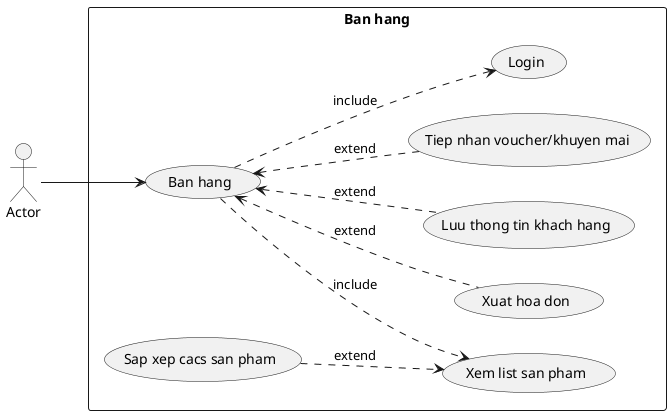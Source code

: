 @startuml
@startuml Banhang

left to right direction

actor "Actor" as a


rectangle "Ban hang" {
  usecase "Login" as UC1
  usecase "Ban hang" as UC2
  usecase "Xem list san pham" as UC3
  usecase "Xuat hoa don" as UC4
  usecase "Luu thong tin khach hang" as UC5
  usecase "Tiep nhan voucher/khuyen mai" as UC6
  usecase "Sap xep cacs san pham" as UC7
}

a --> UC2
UC2 ..> UC1: include
UC2 ..> UC3: include

UC2 <.. UC4: extend
UC2 <.. UC5: extend
UC2 <.. UC6: extend

UC7 ..> UC3: extend
@enduml 